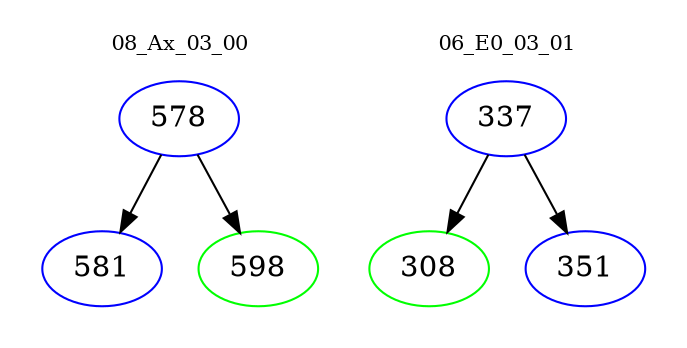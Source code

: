 digraph{
subgraph cluster_0 {
color = white
label = "08_Ax_03_00";
fontsize=10;
T0_578 [label="578", color="blue"]
T0_578 -> T0_581 [color="black"]
T0_581 [label="581", color="blue"]
T0_578 -> T0_598 [color="black"]
T0_598 [label="598", color="green"]
}
subgraph cluster_1 {
color = white
label = "06_E0_03_01";
fontsize=10;
T1_337 [label="337", color="blue"]
T1_337 -> T1_308 [color="black"]
T1_308 [label="308", color="green"]
T1_337 -> T1_351 [color="black"]
T1_351 [label="351", color="blue"]
}
}
